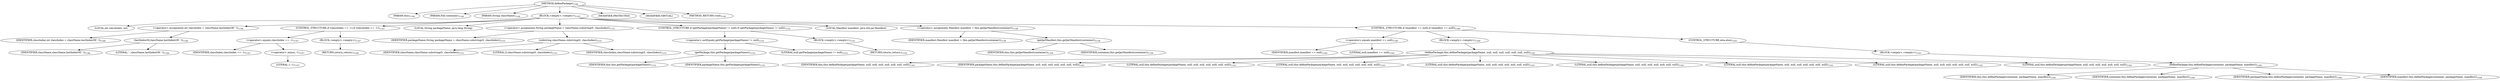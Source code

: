 digraph "definePackage" {  
"2254" [label = <(METHOD,definePackage)<SUB>1144</SUB>> ]
"154" [label = <(PARAM,this)<SUB>1144</SUB>> ]
"2255" [label = <(PARAM,File container)<SUB>1144</SUB>> ]
"2256" [label = <(PARAM,String className)<SUB>1144</SUB>> ]
"2257" [label = <(BLOCK,&lt;empty&gt;,&lt;empty&gt;)<SUB>1145</SUB>> ]
"2258" [label = <(LOCAL,int classIndex: int)> ]
"2259" [label = <(&lt;operator&gt;.assignment,int classIndex = className.lastIndexOf('.'))<SUB>1146</SUB>> ]
"2260" [label = <(IDENTIFIER,classIndex,int classIndex = className.lastIndexOf('.'))<SUB>1146</SUB>> ]
"2261" [label = <(lastIndexOf,className.lastIndexOf('.'))<SUB>1146</SUB>> ]
"2262" [label = <(IDENTIFIER,className,className.lastIndexOf('.'))<SUB>1146</SUB>> ]
"2263" [label = <(LITERAL,'.',className.lastIndexOf('.'))<SUB>1146</SUB>> ]
"2264" [label = <(CONTROL_STRUCTURE,if (classIndex == -1),if (classIndex == -1))<SUB>1147</SUB>> ]
"2265" [label = <(&lt;operator&gt;.equals,classIndex == -1)<SUB>1147</SUB>> ]
"2266" [label = <(IDENTIFIER,classIndex,classIndex == -1)<SUB>1147</SUB>> ]
"2267" [label = <(&lt;operator&gt;.minus,-1)<SUB>1147</SUB>> ]
"2268" [label = <(LITERAL,1,-1)<SUB>1147</SUB>> ]
"2269" [label = <(BLOCK,&lt;empty&gt;,&lt;empty&gt;)<SUB>1147</SUB>> ]
"2270" [label = <(RETURN,return;,return;)<SUB>1148</SUB>> ]
"2271" [label = <(LOCAL,String packageName: java.lang.String)> ]
"2272" [label = <(&lt;operator&gt;.assignment,String packageName = className.substring(0, classIndex))<SUB>1151</SUB>> ]
"2273" [label = <(IDENTIFIER,packageName,String packageName = className.substring(0, classIndex))<SUB>1151</SUB>> ]
"2274" [label = <(substring,className.substring(0, classIndex))<SUB>1151</SUB>> ]
"2275" [label = <(IDENTIFIER,className,className.substring(0, classIndex))<SUB>1151</SUB>> ]
"2276" [label = <(LITERAL,0,className.substring(0, classIndex))<SUB>1151</SUB>> ]
"2277" [label = <(IDENTIFIER,classIndex,className.substring(0, classIndex))<SUB>1151</SUB>> ]
"2278" [label = <(CONTROL_STRUCTURE,if (getPackage(packageName) != null),if (getPackage(packageName) != null))<SUB>1152</SUB>> ]
"2279" [label = <(&lt;operator&gt;.notEquals,getPackage(packageName) != null)<SUB>1152</SUB>> ]
"2280" [label = <(getPackage,this.getPackage(packageName))<SUB>1152</SUB>> ]
"153" [label = <(IDENTIFIER,this,this.getPackage(packageName))<SUB>1152</SUB>> ]
"2281" [label = <(IDENTIFIER,packageName,this.getPackage(packageName))<SUB>1152</SUB>> ]
"2282" [label = <(LITERAL,null,getPackage(packageName) != null)<SUB>1152</SUB>> ]
"2283" [label = <(BLOCK,&lt;empty&gt;,&lt;empty&gt;)<SUB>1152</SUB>> ]
"2284" [label = <(RETURN,return;,return;)<SUB>1154</SUB>> ]
"2285" [label = <(LOCAL,Manifest manifest: java.util.jar.Manifest)> ]
"2286" [label = <(&lt;operator&gt;.assignment,Manifest manifest = this.getJarManifest(container))<SUB>1158</SUB>> ]
"2287" [label = <(IDENTIFIER,manifest,Manifest manifest = this.getJarManifest(container))<SUB>1158</SUB>> ]
"2288" [label = <(getJarManifest,this.getJarManifest(container))<SUB>1158</SUB>> ]
"155" [label = <(IDENTIFIER,this,this.getJarManifest(container))<SUB>1158</SUB>> ]
"2289" [label = <(IDENTIFIER,container,this.getJarManifest(container))<SUB>1158</SUB>> ]
"2290" [label = <(CONTROL_STRUCTURE,if (manifest == null),if (manifest == null))<SUB>1160</SUB>> ]
"2291" [label = <(&lt;operator&gt;.equals,manifest == null)<SUB>1160</SUB>> ]
"2292" [label = <(IDENTIFIER,manifest,manifest == null)<SUB>1160</SUB>> ]
"2293" [label = <(LITERAL,null,manifest == null)<SUB>1160</SUB>> ]
"2294" [label = <(BLOCK,&lt;empty&gt;,&lt;empty&gt;)<SUB>1160</SUB>> ]
"2295" [label = <(definePackage,this.definePackage(packageName, null, null, null, null, null, null, null))<SUB>1161</SUB>> ]
"156" [label = <(IDENTIFIER,this,this.definePackage(packageName, null, null, null, null, null, null, null))<SUB>1161</SUB>> ]
"2296" [label = <(IDENTIFIER,packageName,this.definePackage(packageName, null, null, null, null, null, null, null))<SUB>1161</SUB>> ]
"2297" [label = <(LITERAL,null,this.definePackage(packageName, null, null, null, null, null, null, null))<SUB>1161</SUB>> ]
"2298" [label = <(LITERAL,null,this.definePackage(packageName, null, null, null, null, null, null, null))<SUB>1161</SUB>> ]
"2299" [label = <(LITERAL,null,this.definePackage(packageName, null, null, null, null, null, null, null))<SUB>1161</SUB>> ]
"2300" [label = <(LITERAL,null,this.definePackage(packageName, null, null, null, null, null, null, null))<SUB>1161</SUB>> ]
"2301" [label = <(LITERAL,null,this.definePackage(packageName, null, null, null, null, null, null, null))<SUB>1161</SUB>> ]
"2302" [label = <(LITERAL,null,this.definePackage(packageName, null, null, null, null, null, null, null))<SUB>1162</SUB>> ]
"2303" [label = <(LITERAL,null,this.definePackage(packageName, null, null, null, null, null, null, null))<SUB>1162</SUB>> ]
"2304" [label = <(CONTROL_STRUCTURE,else,else)<SUB>1163</SUB>> ]
"2305" [label = <(BLOCK,&lt;empty&gt;,&lt;empty&gt;)<SUB>1163</SUB>> ]
"2306" [label = <(definePackage,this.definePackage(container, packageName, manifest))<SUB>1164</SUB>> ]
"157" [label = <(IDENTIFIER,this,this.definePackage(container, packageName, manifest))<SUB>1164</SUB>> ]
"2307" [label = <(IDENTIFIER,container,this.definePackage(container, packageName, manifest))<SUB>1164</SUB>> ]
"2308" [label = <(IDENTIFIER,packageName,this.definePackage(container, packageName, manifest))<SUB>1164</SUB>> ]
"2309" [label = <(IDENTIFIER,manifest,this.definePackage(container, packageName, manifest))<SUB>1164</SUB>> ]
"2310" [label = <(MODIFIER,PROTECTED)> ]
"2311" [label = <(MODIFIER,VIRTUAL)> ]
"2312" [label = <(METHOD_RETURN,void)<SUB>1144</SUB>> ]
  "2254" -> "154" 
  "2254" -> "2255" 
  "2254" -> "2256" 
  "2254" -> "2257" 
  "2254" -> "2310" 
  "2254" -> "2311" 
  "2254" -> "2312" 
  "2257" -> "2258" 
  "2257" -> "2259" 
  "2257" -> "2264" 
  "2257" -> "2271" 
  "2257" -> "2272" 
  "2257" -> "2278" 
  "2257" -> "2285" 
  "2257" -> "2286" 
  "2257" -> "2290" 
  "2259" -> "2260" 
  "2259" -> "2261" 
  "2261" -> "2262" 
  "2261" -> "2263" 
  "2264" -> "2265" 
  "2264" -> "2269" 
  "2265" -> "2266" 
  "2265" -> "2267" 
  "2267" -> "2268" 
  "2269" -> "2270" 
  "2272" -> "2273" 
  "2272" -> "2274" 
  "2274" -> "2275" 
  "2274" -> "2276" 
  "2274" -> "2277" 
  "2278" -> "2279" 
  "2278" -> "2283" 
  "2279" -> "2280" 
  "2279" -> "2282" 
  "2280" -> "153" 
  "2280" -> "2281" 
  "2283" -> "2284" 
  "2286" -> "2287" 
  "2286" -> "2288" 
  "2288" -> "155" 
  "2288" -> "2289" 
  "2290" -> "2291" 
  "2290" -> "2294" 
  "2290" -> "2304" 
  "2291" -> "2292" 
  "2291" -> "2293" 
  "2294" -> "2295" 
  "2295" -> "156" 
  "2295" -> "2296" 
  "2295" -> "2297" 
  "2295" -> "2298" 
  "2295" -> "2299" 
  "2295" -> "2300" 
  "2295" -> "2301" 
  "2295" -> "2302" 
  "2295" -> "2303" 
  "2304" -> "2305" 
  "2305" -> "2306" 
  "2306" -> "157" 
  "2306" -> "2307" 
  "2306" -> "2308" 
  "2306" -> "2309" 
}
